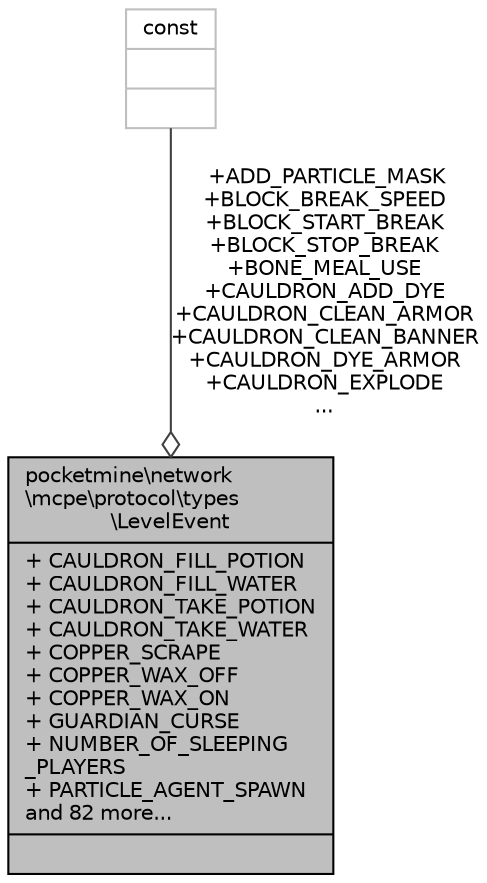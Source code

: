 digraph "pocketmine\network\mcpe\protocol\types\LevelEvent"
{
 // INTERACTIVE_SVG=YES
 // LATEX_PDF_SIZE
  edge [fontname="Helvetica",fontsize="10",labelfontname="Helvetica",labelfontsize="10"];
  node [fontname="Helvetica",fontsize="10",shape=record];
  Node1 [label="{pocketmine\\network\l\\mcpe\\protocol\\types\l\\LevelEvent\n|+ CAULDRON_FILL_POTION\l+ CAULDRON_FILL_WATER\l+ CAULDRON_TAKE_POTION\l+ CAULDRON_TAKE_WATER\l+ COPPER_SCRAPE\l+ COPPER_WAX_OFF\l+ COPPER_WAX_ON\l+ GUARDIAN_CURSE\l+ NUMBER_OF_SLEEPING\l_PLAYERS\l+ PARTICLE_AGENT_SPAWN\land 82 more...\l|}",height=0.2,width=0.4,color="black", fillcolor="grey75", style="filled", fontcolor="black",tooltip=" "];
  Node2 -> Node1 [color="grey25",fontsize="10",style="solid",label=" +ADD_PARTICLE_MASK\n+BLOCK_BREAK_SPEED\n+BLOCK_START_BREAK\n+BLOCK_STOP_BREAK\n+BONE_MEAL_USE\n+CAULDRON_ADD_DYE\n+CAULDRON_CLEAN_ARMOR\n+CAULDRON_CLEAN_BANNER\n+CAULDRON_DYE_ARMOR\n+CAULDRON_EXPLODE\n..." ,arrowhead="odiamond",fontname="Helvetica"];
  Node2 [label="{const\n||}",height=0.2,width=0.4,color="grey75", fillcolor="white", style="filled",tooltip=" "];
}
